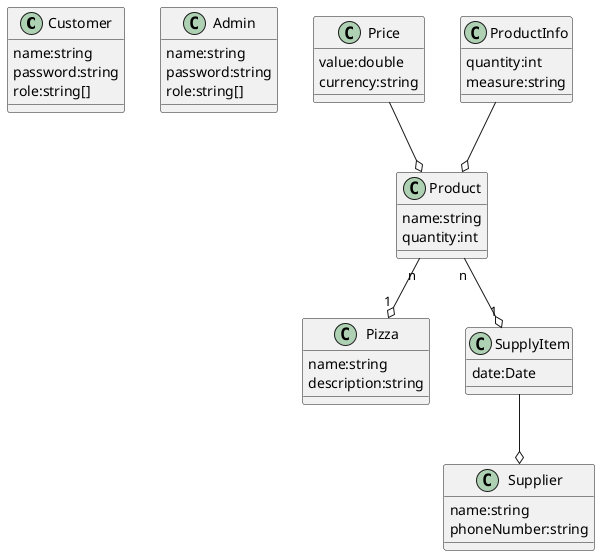 @startuml
'https://plantuml.com/class-diagram

class Customer{
name:string
password:string
role:string[]
}
class Admin{
name:string
password:string
role:string[]
}
class Price{
value:double
currency:string
}
class ProductInfo{
quantity:int
measure:string
}
class Product{
name:string
quantity:int
}
class Pizza{
name:string
description:string
}
class SupplyItem{
date:Date
}
class Supplier{
name:string
phoneNumber:string
}
Product "n"--o "1" Pizza
ProductInfo --o Product
Price --o Product
SupplyItem --o Supplier
Product "n"--o "1" SupplyItem
@enduml